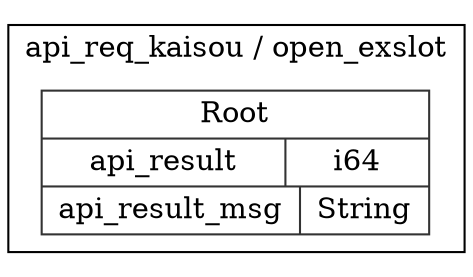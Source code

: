 digraph {
  rankdir=LR;
  subgraph cluster_0 {
    label="api_req_kaisou / open_exslot";
    node [style="filled", color=white, style="solid", color=gray20];
    api_req_kaisou__open_exslot__Root [label="<Root> Root  | { api_result | <api_result> i64 } | { api_result_msg | <api_result_msg> String }", shape=record];
  }
}
